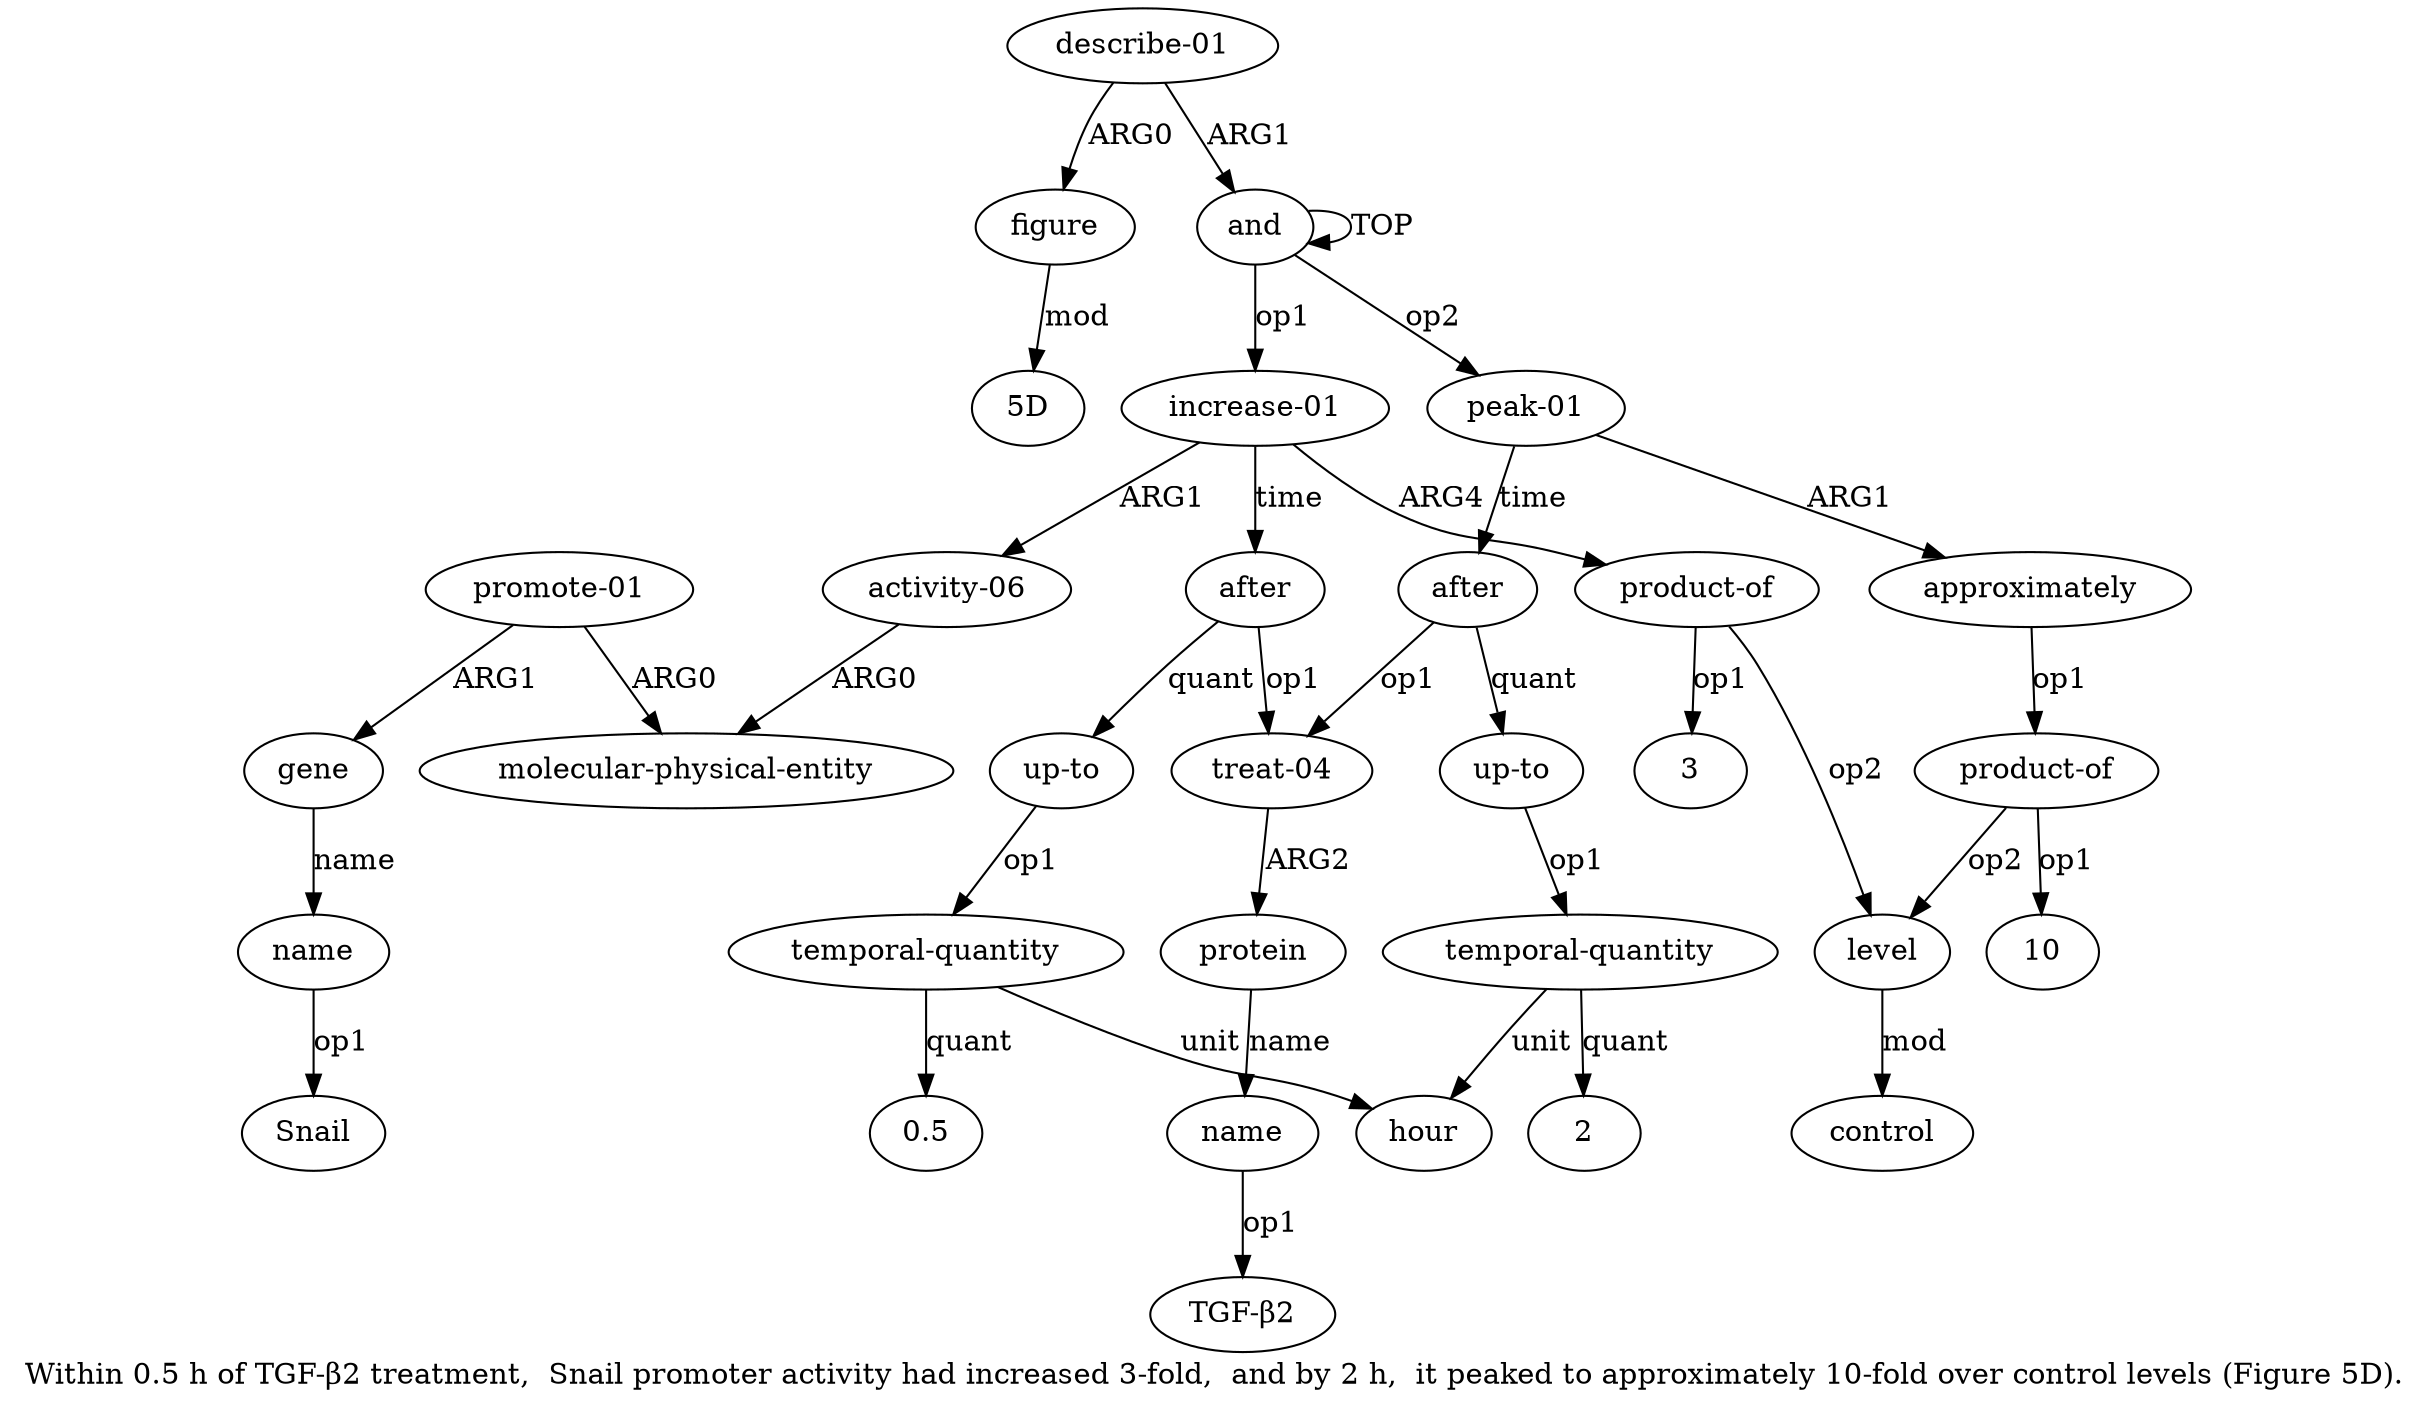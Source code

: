 digraph  {
	graph [label="Within 0.5 h of TGF-β2 treatment,  Snail promoter activity had increased 3-fold,  and by 2 h,  it peaked to approximately 10-fold \
over control levels (Figure 5D)."];
	node [label="\N"];
	a20	 [color=black,
		gold_ind=20,
		gold_label=after,
		label=after,
		test_ind=20,
		test_label=after];
	a21	 [color=black,
		gold_ind=21,
		gold_label="up-to",
		label="up-to",
		test_ind=21,
		test_label="up-to"];
	a20 -> a21 [key=0,
	color=black,
	gold_label=quant,
	label=quant,
	test_label=quant];
a11 [color=black,
	gold_ind=11,
	gold_label="treat-04",
	label="treat-04",
	test_ind=11,
	test_label="treat-04"];
a20 -> a11 [key=0,
color=black,
gold_label=op1,
label=op1,
test_label=op1];
a22 [color=black,
gold_ind=22,
gold_label="temporal-quantity",
label="temporal-quantity",
test_ind=22,
test_label="temporal-quantity"];
a21 -> a22 [key=0,
color=black,
gold_label=op1,
label=op1,
test_label=op1];
a16 [color=black,
gold_ind=16,
gold_label=hour,
label=hour,
test_ind=16,
test_label=hour];
a22 -> a16 [key=0,
color=black,
gold_label=unit,
label=unit,
test_label=unit];
"a22 2" [color=black,
gold_ind=-1,
gold_label=2,
label=2,
test_ind=-1,
test_label=2];
a22 -> "a22 2" [key=0,
color=black,
gold_label=quant,
label=quant,
test_label=quant];
a23 [color=black,
gold_ind=23,
gold_label="describe-01",
label="describe-01",
test_ind=23,
test_label="describe-01"];
a24 [color=black,
gold_ind=24,
gold_label=figure,
label=figure,
test_ind=24,
test_label=figure];
a23 -> a24 [key=0,
color=black,
gold_label=ARG0,
label=ARG0,
test_label=ARG0];
a0 [color=black,
gold_ind=0,
gold_label=and,
label=and,
test_ind=0,
test_label=and];
a23 -> a0 [key=0,
color=black,
gold_label=ARG1,
label=ARG1,
test_label=ARG1];
"a24 5D" [color=black,
gold_ind=-1,
gold_label="5D",
label="5D",
test_ind=-1,
test_label="5D"];
a24 -> "a24 5D" [key=0,
color=black,
gold_label=mod,
label=mod,
test_label=mod];
"a13 TGF-β2" [color=black,
gold_ind=-1,
gold_label="TGF-β2",
label="TGF-β2",
test_ind=-1,
test_label="TGF-β2"];
"a15 0.5" [color=black,
gold_ind=-1,
gold_label=0.5,
label=0.5,
test_ind=-1,
test_label=0.5];
"a7 3" [color=black,
gold_ind=-1,
gold_label=3,
label=3,
test_ind=-1,
test_label=3];
"a6 Snail" [color=black,
gold_ind=-1,
gold_label=Snail,
label=Snail,
test_ind=-1,
test_label=Snail];
"a19 10" [color=black,
gold_ind=-1,
gold_label=10,
label=10,
test_ind=-1,
test_label=10];
a15 [color=black,
gold_ind=15,
gold_label="temporal-quantity",
label="temporal-quantity",
test_ind=15,
test_label="temporal-quantity"];
a15 -> "a15 0.5" [key=0,
color=black,
gold_label=quant,
label=quant,
test_label=quant];
a15 -> a16 [key=0,
color=black,
gold_label=unit,
label=unit,
test_label=unit];
a14 [color=black,
gold_ind=14,
gold_label="up-to",
label="up-to",
test_ind=14,
test_label="up-to"];
a14 -> a15 [key=0,
color=black,
gold_label=op1,
label=op1,
test_label=op1];
a17 [color=black,
gold_ind=17,
gold_label="peak-01",
label="peak-01",
test_ind=17,
test_label="peak-01"];
a17 -> a20 [key=0,
color=black,
gold_label=time,
label=time,
test_label=time];
a18 [color=black,
gold_ind=18,
gold_label=approximately,
label=approximately,
test_ind=18,
test_label=approximately];
a17 -> a18 [key=0,
color=black,
gold_label=ARG1,
label=ARG1,
test_label=ARG1];
a12 [color=black,
gold_ind=12,
gold_label=protein,
label=protein,
test_ind=12,
test_label=protein];
a11 -> a12 [key=0,
color=black,
gold_label=ARG2,
label=ARG2,
test_label=ARG2];
a10 [color=black,
gold_ind=10,
gold_label=after,
label=after,
test_ind=10,
test_label=after];
a10 -> a14 [key=0,
color=black,
gold_label=quant,
label=quant,
test_label=quant];
a10 -> a11 [key=0,
color=black,
gold_label=op1,
label=op1,
test_label=op1];
a13 [color=black,
gold_ind=13,
gold_label=name,
label=name,
test_ind=13,
test_label=name];
a13 -> "a13 TGF-β2" [key=0,
color=black,
gold_label=op1,
label=op1,
test_label=op1];
a12 -> a13 [key=0,
color=black,
gold_label=name,
label=name,
test_label=name];
a19 [color=black,
gold_ind=19,
gold_label="product-of",
label="product-of",
test_ind=19,
test_label="product-of"];
a19 -> "a19 10" [key=0,
color=black,
gold_label=op1,
label=op1,
test_label=op1];
a8 [color=black,
gold_ind=8,
gold_label=level,
label=level,
test_ind=8,
test_label=level];
a19 -> a8 [key=0,
color=black,
gold_label=op2,
label=op2,
test_label=op2];
a18 -> a19 [key=0,
color=black,
gold_label=op1,
label=op1,
test_label=op1];
a1 [color=black,
gold_ind=1,
gold_label="increase-01",
label="increase-01",
test_ind=1,
test_label="increase-01"];
a1 -> a10 [key=0,
color=black,
gold_label=time,
label=time,
test_label=time];
a2 [color=black,
gold_ind=2,
gold_label="activity-06",
label="activity-06",
test_ind=2,
test_label="activity-06"];
a1 -> a2 [key=0,
color=black,
gold_label=ARG1,
label=ARG1,
test_label=ARG1];
a7 [color=black,
gold_ind=7,
gold_label="product-of",
label="product-of",
test_ind=7,
test_label="product-of"];
a1 -> a7 [key=0,
color=black,
gold_label=ARG4,
label=ARG4,
test_label=ARG4];
a0 -> a17 [key=0,
color=black,
gold_label=op2,
label=op2,
test_label=op2];
a0 -> a1 [key=0,
color=black,
gold_label=op1,
label=op1,
test_label=op1];
a0 -> a0 [key=0,
color=black,
gold_label=TOP,
label=TOP,
test_label=TOP];
a3 [color=black,
gold_ind=3,
gold_label="molecular-physical-entity",
label="molecular-physical-entity",
test_ind=3,
test_label="molecular-physical-entity"];
a2 -> a3 [key=0,
color=black,
gold_label=ARG0,
label=ARG0,
test_label=ARG0];
a5 [color=black,
gold_ind=5,
gold_label=gene,
label=gene,
test_ind=5,
test_label=gene];
a6 [color=black,
gold_ind=6,
gold_label=name,
label=name,
test_ind=6,
test_label=name];
a5 -> a6 [key=0,
color=black,
gold_label=name,
label=name,
test_label=name];
a4 [color=black,
gold_ind=4,
gold_label="promote-01",
label="promote-01",
test_ind=4,
test_label="promote-01"];
a4 -> a3 [key=0,
color=black,
gold_label=ARG0,
label=ARG0,
test_label=ARG0];
a4 -> a5 [key=0,
color=black,
gold_label=ARG1,
label=ARG1,
test_label=ARG1];
a7 -> "a7 3" [key=0,
color=black,
gold_label=op1,
label=op1,
test_label=op1];
a7 -> a8 [key=0,
color=black,
gold_label=op2,
label=op2,
test_label=op2];
a6 -> "a6 Snail" [key=0,
color=black,
gold_label=op1,
label=op1,
test_label=op1];
a9 [color=black,
gold_ind=9,
gold_label=control,
label=control,
test_ind=9,
test_label=control];
a8 -> a9 [key=0,
color=black,
gold_label=mod,
label=mod,
test_label=mod];
}

